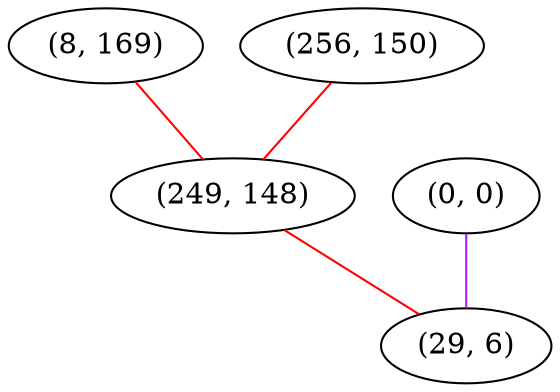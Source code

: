 graph "" {
"(8, 169)";
"(256, 150)";
"(0, 0)";
"(249, 148)";
"(29, 6)";
"(8, 169)" -- "(249, 148)"  [color=red, key=0, weight=1];
"(256, 150)" -- "(249, 148)"  [color=red, key=0, weight=1];
"(0, 0)" -- "(29, 6)"  [color=purple, key=0, weight=4];
"(249, 148)" -- "(29, 6)"  [color=red, key=0, weight=1];
}
